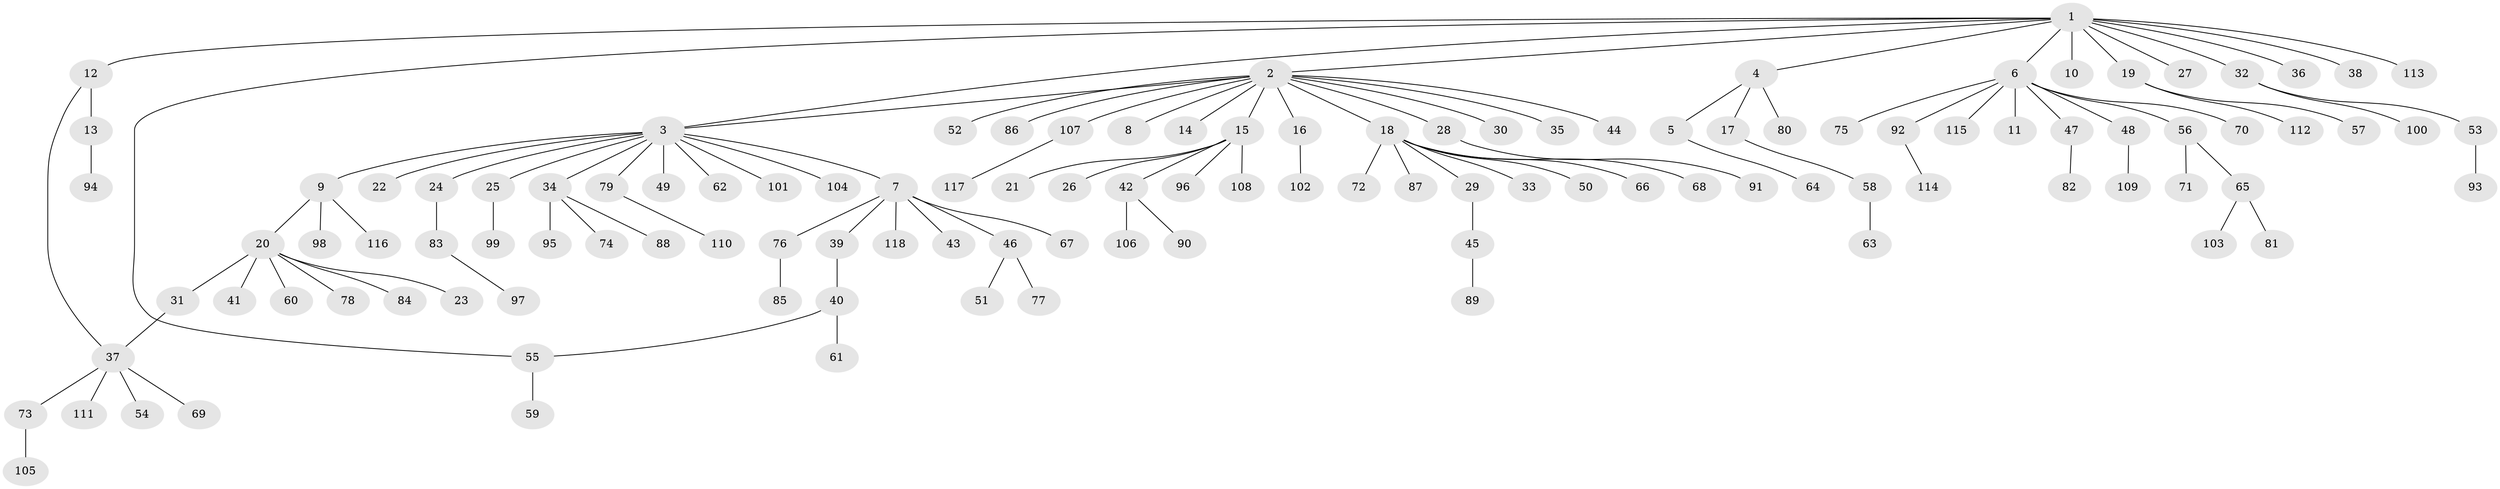 // coarse degree distribution, {14: 0.01098901098901099, 13: 0.01098901098901099, 12: 0.01098901098901099, 4: 0.02197802197802198, 1: 0.7252747252747253, 8: 0.01098901098901099, 6: 0.02197802197802198, 3: 0.04395604395604396, 7: 0.03296703296703297, 2: 0.10989010989010989}
// Generated by graph-tools (version 1.1) at 2025/51/02/27/25 19:51:55]
// undirected, 118 vertices, 120 edges
graph export_dot {
graph [start="1"]
  node [color=gray90,style=filled];
  1;
  2;
  3;
  4;
  5;
  6;
  7;
  8;
  9;
  10;
  11;
  12;
  13;
  14;
  15;
  16;
  17;
  18;
  19;
  20;
  21;
  22;
  23;
  24;
  25;
  26;
  27;
  28;
  29;
  30;
  31;
  32;
  33;
  34;
  35;
  36;
  37;
  38;
  39;
  40;
  41;
  42;
  43;
  44;
  45;
  46;
  47;
  48;
  49;
  50;
  51;
  52;
  53;
  54;
  55;
  56;
  57;
  58;
  59;
  60;
  61;
  62;
  63;
  64;
  65;
  66;
  67;
  68;
  69;
  70;
  71;
  72;
  73;
  74;
  75;
  76;
  77;
  78;
  79;
  80;
  81;
  82;
  83;
  84;
  85;
  86;
  87;
  88;
  89;
  90;
  91;
  92;
  93;
  94;
  95;
  96;
  97;
  98;
  99;
  100;
  101;
  102;
  103;
  104;
  105;
  106;
  107;
  108;
  109;
  110;
  111;
  112;
  113;
  114;
  115;
  116;
  117;
  118;
  1 -- 2;
  1 -- 3;
  1 -- 4;
  1 -- 6;
  1 -- 10;
  1 -- 12;
  1 -- 19;
  1 -- 27;
  1 -- 32;
  1 -- 36;
  1 -- 38;
  1 -- 55;
  1 -- 113;
  2 -- 3;
  2 -- 8;
  2 -- 14;
  2 -- 15;
  2 -- 16;
  2 -- 18;
  2 -- 28;
  2 -- 30;
  2 -- 35;
  2 -- 44;
  2 -- 52;
  2 -- 86;
  2 -- 107;
  3 -- 7;
  3 -- 9;
  3 -- 22;
  3 -- 24;
  3 -- 25;
  3 -- 34;
  3 -- 49;
  3 -- 62;
  3 -- 79;
  3 -- 101;
  3 -- 104;
  4 -- 5;
  4 -- 17;
  4 -- 80;
  5 -- 64;
  6 -- 11;
  6 -- 47;
  6 -- 48;
  6 -- 56;
  6 -- 70;
  6 -- 75;
  6 -- 92;
  6 -- 115;
  7 -- 39;
  7 -- 43;
  7 -- 46;
  7 -- 67;
  7 -- 76;
  7 -- 118;
  9 -- 20;
  9 -- 98;
  9 -- 116;
  12 -- 13;
  12 -- 37;
  13 -- 94;
  15 -- 21;
  15 -- 26;
  15 -- 42;
  15 -- 96;
  15 -- 108;
  16 -- 102;
  17 -- 58;
  18 -- 29;
  18 -- 33;
  18 -- 50;
  18 -- 66;
  18 -- 68;
  18 -- 72;
  18 -- 87;
  19 -- 57;
  19 -- 112;
  20 -- 23;
  20 -- 31;
  20 -- 41;
  20 -- 60;
  20 -- 78;
  20 -- 84;
  24 -- 83;
  25 -- 99;
  28 -- 91;
  29 -- 45;
  31 -- 37;
  32 -- 53;
  32 -- 100;
  34 -- 74;
  34 -- 88;
  34 -- 95;
  37 -- 54;
  37 -- 69;
  37 -- 73;
  37 -- 111;
  39 -- 40;
  40 -- 55;
  40 -- 61;
  42 -- 90;
  42 -- 106;
  45 -- 89;
  46 -- 51;
  46 -- 77;
  47 -- 82;
  48 -- 109;
  53 -- 93;
  55 -- 59;
  56 -- 65;
  56 -- 71;
  58 -- 63;
  65 -- 81;
  65 -- 103;
  73 -- 105;
  76 -- 85;
  79 -- 110;
  83 -- 97;
  92 -- 114;
  107 -- 117;
}
